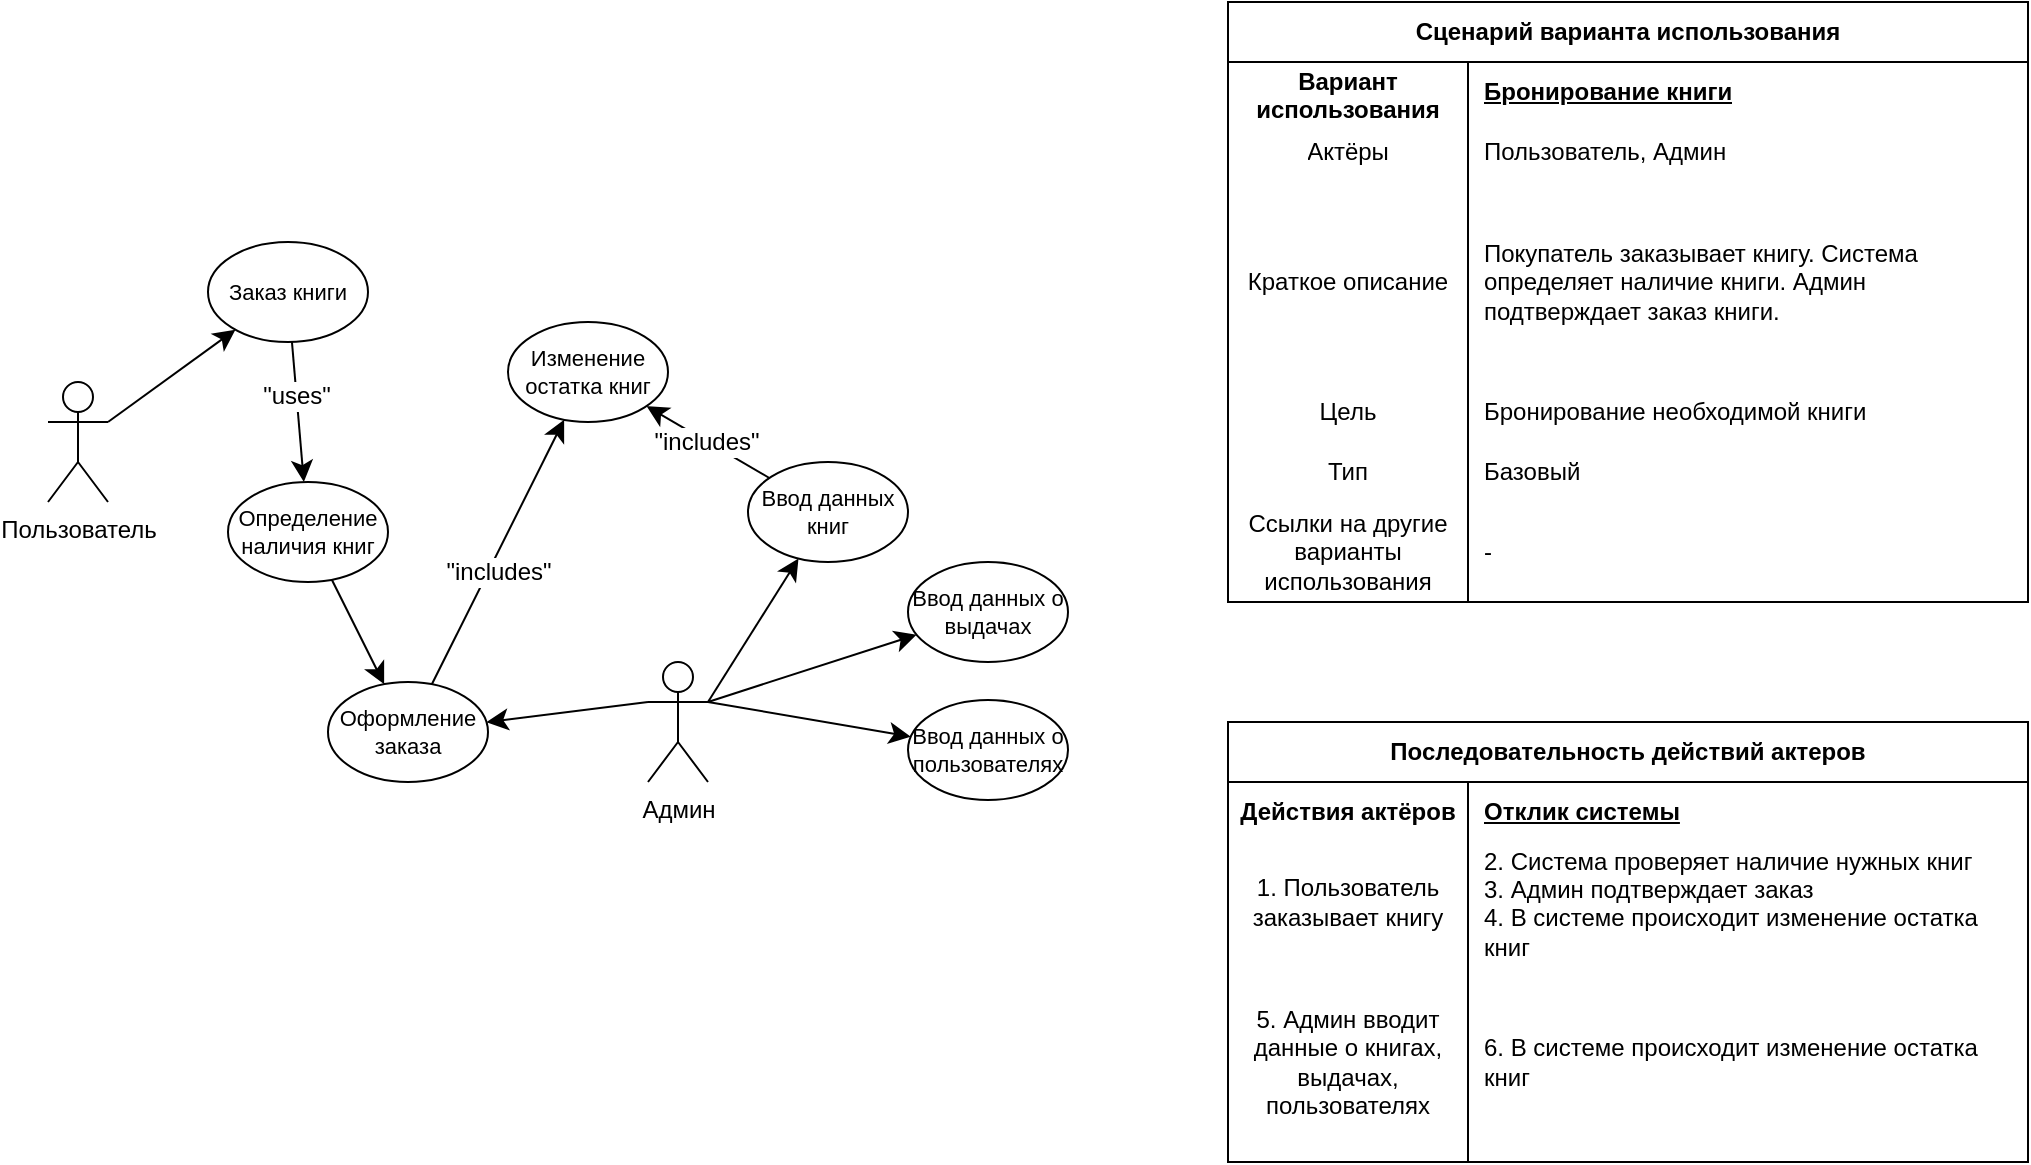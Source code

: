 <mxfile version="23.1.5" type="device">
  <diagram name="Страница — 1" id="cHAt5ngkdqTrlnWe-Der">
    <mxGraphModel dx="1221" dy="703" grid="1" gridSize="10" guides="1" tooltips="1" connect="1" arrows="1" fold="1" page="1" pageScale="1" pageWidth="1169" pageHeight="827" math="0" shadow="0">
      <root>
        <mxCell id="0" />
        <mxCell id="1" parent="0" />
        <mxCell id="ArWsetm-JMK3BT-e9hQn-11" style="edgeStyle=none;curved=1;rounded=0;orthogonalLoop=1;jettySize=auto;html=1;exitX=1;exitY=0.333;exitDx=0;exitDy=0;exitPerimeter=0;fontSize=12;startSize=8;endSize=8;" edge="1" parent="1" source="ArWsetm-JMK3BT-e9hQn-2" target="ArWsetm-JMK3BT-e9hQn-4">
          <mxGeometry relative="1" as="geometry" />
        </mxCell>
        <mxCell id="ArWsetm-JMK3BT-e9hQn-2" value="Пользователь" style="shape=umlActor;verticalLabelPosition=bottom;verticalAlign=top;html=1;" vertex="1" parent="1">
          <mxGeometry x="130" y="230" width="30" height="60" as="geometry" />
        </mxCell>
        <mxCell id="ArWsetm-JMK3BT-e9hQn-10" style="edgeStyle=none;curved=1;rounded=0;orthogonalLoop=1;jettySize=auto;html=1;exitX=0;exitY=0.333;exitDx=0;exitDy=0;exitPerimeter=0;fontSize=12;startSize=8;endSize=8;" edge="1" parent="1" source="ArWsetm-JMK3BT-e9hQn-3" target="ArWsetm-JMK3BT-e9hQn-7">
          <mxGeometry relative="1" as="geometry" />
        </mxCell>
        <mxCell id="ArWsetm-JMK3BT-e9hQn-13" style="edgeStyle=none;curved=1;rounded=0;orthogonalLoop=1;jettySize=auto;html=1;exitX=1;exitY=0.333;exitDx=0;exitDy=0;exitPerimeter=0;fontSize=12;startSize=8;endSize=8;" edge="1" parent="1" source="ArWsetm-JMK3BT-e9hQn-3" target="ArWsetm-JMK3BT-e9hQn-12">
          <mxGeometry relative="1" as="geometry" />
        </mxCell>
        <mxCell id="ArWsetm-JMK3BT-e9hQn-17" style="edgeStyle=none;curved=1;rounded=0;orthogonalLoop=1;jettySize=auto;html=1;exitX=1;exitY=0.333;exitDx=0;exitDy=0;exitPerimeter=0;fontSize=12;startSize=8;endSize=8;" edge="1" parent="1" source="ArWsetm-JMK3BT-e9hQn-3" target="ArWsetm-JMK3BT-e9hQn-16">
          <mxGeometry relative="1" as="geometry" />
        </mxCell>
        <mxCell id="ArWsetm-JMK3BT-e9hQn-19" style="edgeStyle=none;curved=1;rounded=0;orthogonalLoop=1;jettySize=auto;html=1;exitX=1;exitY=0.333;exitDx=0;exitDy=0;exitPerimeter=0;fontSize=12;startSize=8;endSize=8;" edge="1" parent="1" source="ArWsetm-JMK3BT-e9hQn-3" target="ArWsetm-JMK3BT-e9hQn-18">
          <mxGeometry relative="1" as="geometry" />
        </mxCell>
        <mxCell id="ArWsetm-JMK3BT-e9hQn-3" value="Админ" style="shape=umlActor;verticalLabelPosition=bottom;verticalAlign=top;html=1;" vertex="1" parent="1">
          <mxGeometry x="430" y="370" width="30" height="60" as="geometry" />
        </mxCell>
        <mxCell id="ArWsetm-JMK3BT-e9hQn-6" value="" style="edgeStyle=none;curved=1;rounded=0;orthogonalLoop=1;jettySize=auto;html=1;fontSize=12;startSize=8;endSize=8;" edge="1" parent="1" source="ArWsetm-JMK3BT-e9hQn-4" target="ArWsetm-JMK3BT-e9hQn-5">
          <mxGeometry relative="1" as="geometry" />
        </mxCell>
        <mxCell id="ArWsetm-JMK3BT-e9hQn-14" value="&quot;uses&quot;" style="edgeLabel;html=1;align=center;verticalAlign=middle;resizable=0;points=[];fontSize=12;" vertex="1" connectable="0" parent="ArWsetm-JMK3BT-e9hQn-6">
          <mxGeometry x="-0.247" relative="1" as="geometry">
            <mxPoint as="offset" />
          </mxGeometry>
        </mxCell>
        <mxCell id="ArWsetm-JMK3BT-e9hQn-4" value="Заказ книги" style="ellipse;whiteSpace=wrap;html=1;fontSize=11;" vertex="1" parent="1">
          <mxGeometry x="210" y="160" width="80" height="50" as="geometry" />
        </mxCell>
        <mxCell id="ArWsetm-JMK3BT-e9hQn-92" value="" style="edgeStyle=none;curved=1;rounded=0;orthogonalLoop=1;jettySize=auto;html=1;fontSize=12;startSize=8;endSize=8;" edge="1" parent="1" source="ArWsetm-JMK3BT-e9hQn-5" target="ArWsetm-JMK3BT-e9hQn-7">
          <mxGeometry relative="1" as="geometry" />
        </mxCell>
        <mxCell id="ArWsetm-JMK3BT-e9hQn-5" value="Определение наличия книг" style="ellipse;whiteSpace=wrap;html=1;fontSize=11;" vertex="1" parent="1">
          <mxGeometry x="220" y="280" width="80" height="50" as="geometry" />
        </mxCell>
        <mxCell id="ArWsetm-JMK3BT-e9hQn-21" value="" style="edgeStyle=none;curved=1;rounded=0;orthogonalLoop=1;jettySize=auto;html=1;fontSize=12;startSize=8;endSize=8;" edge="1" parent="1" source="ArWsetm-JMK3BT-e9hQn-7" target="ArWsetm-JMK3BT-e9hQn-20">
          <mxGeometry relative="1" as="geometry" />
        </mxCell>
        <mxCell id="ArWsetm-JMK3BT-e9hQn-22" value="&quot;includes&quot;" style="edgeLabel;html=1;align=center;verticalAlign=middle;resizable=0;points=[];fontSize=12;" vertex="1" connectable="0" parent="ArWsetm-JMK3BT-e9hQn-21">
          <mxGeometry x="-0.105" y="-4" relative="1" as="geometry">
            <mxPoint y="1" as="offset" />
          </mxGeometry>
        </mxCell>
        <mxCell id="ArWsetm-JMK3BT-e9hQn-7" value="Оформление заказа" style="ellipse;whiteSpace=wrap;html=1;fontSize=11;" vertex="1" parent="1">
          <mxGeometry x="270" y="380" width="80" height="50" as="geometry" />
        </mxCell>
        <mxCell id="ArWsetm-JMK3BT-e9hQn-23" value="" style="edgeStyle=none;curved=1;rounded=0;orthogonalLoop=1;jettySize=auto;html=1;fontSize=12;startSize=8;endSize=8;" edge="1" parent="1" source="ArWsetm-JMK3BT-e9hQn-12" target="ArWsetm-JMK3BT-e9hQn-20">
          <mxGeometry relative="1" as="geometry" />
        </mxCell>
        <mxCell id="ArWsetm-JMK3BT-e9hQn-24" value="&quot;includes&quot;" style="edgeLabel;html=1;align=center;verticalAlign=middle;resizable=0;points=[];fontSize=12;" vertex="1" connectable="0" parent="ArWsetm-JMK3BT-e9hQn-23">
          <mxGeometry x="0.019" relative="1" as="geometry">
            <mxPoint as="offset" />
          </mxGeometry>
        </mxCell>
        <mxCell id="ArWsetm-JMK3BT-e9hQn-12" value="Ввод данных книг" style="ellipse;whiteSpace=wrap;html=1;fontSize=11;" vertex="1" parent="1">
          <mxGeometry x="480" y="270" width="80" height="50" as="geometry" />
        </mxCell>
        <mxCell id="ArWsetm-JMK3BT-e9hQn-16" value="Ввод данных о выдачах" style="ellipse;whiteSpace=wrap;html=1;fontSize=11;" vertex="1" parent="1">
          <mxGeometry x="560" y="320" width="80" height="50" as="geometry" />
        </mxCell>
        <mxCell id="ArWsetm-JMK3BT-e9hQn-18" value="Ввод данных о пользователях" style="ellipse;whiteSpace=wrap;html=1;fontSize=11;" vertex="1" parent="1">
          <mxGeometry x="560" y="389" width="80" height="50" as="geometry" />
        </mxCell>
        <mxCell id="ArWsetm-JMK3BT-e9hQn-20" value="Изменение остатка книг" style="ellipse;whiteSpace=wrap;html=1;fontSize=11;" vertex="1" parent="1">
          <mxGeometry x="360" y="200" width="80" height="50" as="geometry" />
        </mxCell>
        <mxCell id="ArWsetm-JMK3BT-e9hQn-26" value="Сценарий варианта использования" style="shape=table;startSize=30;container=1;collapsible=1;childLayout=tableLayout;fixedRows=1;rowLines=0;fontStyle=1;align=center;resizeLast=1;html=1;whiteSpace=wrap;" vertex="1" parent="1">
          <mxGeometry x="720" y="40" width="400" height="300" as="geometry" />
        </mxCell>
        <mxCell id="ArWsetm-JMK3BT-e9hQn-27" value="" style="shape=tableRow;horizontal=0;startSize=0;swimlaneHead=0;swimlaneBody=0;fillColor=none;collapsible=0;dropTarget=0;points=[[0,0.5],[1,0.5]];portConstraint=eastwest;top=0;left=0;right=0;bottom=0;html=1;" vertex="1" parent="ArWsetm-JMK3BT-e9hQn-26">
          <mxGeometry y="30" width="400" height="30" as="geometry" />
        </mxCell>
        <mxCell id="ArWsetm-JMK3BT-e9hQn-28" value="Вариант использования" style="shape=partialRectangle;connectable=0;fillColor=none;top=0;left=0;bottom=0;right=0;fontStyle=1;overflow=hidden;html=1;whiteSpace=wrap;" vertex="1" parent="ArWsetm-JMK3BT-e9hQn-27">
          <mxGeometry width="120" height="30" as="geometry">
            <mxRectangle width="120" height="30" as="alternateBounds" />
          </mxGeometry>
        </mxCell>
        <mxCell id="ArWsetm-JMK3BT-e9hQn-29" value="Бронирование книги" style="shape=partialRectangle;connectable=0;fillColor=none;top=0;left=0;bottom=0;right=0;align=left;spacingLeft=6;fontStyle=5;overflow=hidden;html=1;whiteSpace=wrap;" vertex="1" parent="ArWsetm-JMK3BT-e9hQn-27">
          <mxGeometry x="120" width="280" height="30" as="geometry">
            <mxRectangle width="280" height="30" as="alternateBounds" />
          </mxGeometry>
        </mxCell>
        <mxCell id="ArWsetm-JMK3BT-e9hQn-33" value="" style="shape=tableRow;horizontal=0;startSize=0;swimlaneHead=0;swimlaneBody=0;fillColor=none;collapsible=0;dropTarget=0;points=[[0,0.5],[1,0.5]];portConstraint=eastwest;top=0;left=0;right=0;bottom=0;html=1;" vertex="1" parent="ArWsetm-JMK3BT-e9hQn-26">
          <mxGeometry y="60" width="400" height="30" as="geometry" />
        </mxCell>
        <mxCell id="ArWsetm-JMK3BT-e9hQn-34" value="Актёры" style="shape=partialRectangle;connectable=0;fillColor=none;top=0;left=0;bottom=0;right=0;editable=1;overflow=hidden;html=1;whiteSpace=wrap;" vertex="1" parent="ArWsetm-JMK3BT-e9hQn-33">
          <mxGeometry width="120" height="30" as="geometry">
            <mxRectangle width="120" height="30" as="alternateBounds" />
          </mxGeometry>
        </mxCell>
        <mxCell id="ArWsetm-JMK3BT-e9hQn-35" value="Пользователь, Админ" style="shape=partialRectangle;connectable=0;fillColor=none;top=0;left=0;bottom=0;right=0;align=left;spacingLeft=6;overflow=hidden;html=1;whiteSpace=wrap;" vertex="1" parent="ArWsetm-JMK3BT-e9hQn-33">
          <mxGeometry x="120" width="280" height="30" as="geometry">
            <mxRectangle width="280" height="30" as="alternateBounds" />
          </mxGeometry>
        </mxCell>
        <mxCell id="ArWsetm-JMK3BT-e9hQn-36" value="" style="shape=tableRow;horizontal=0;startSize=0;swimlaneHead=0;swimlaneBody=0;fillColor=none;collapsible=0;dropTarget=0;points=[[0,0.5],[1,0.5]];portConstraint=eastwest;top=0;left=0;right=0;bottom=0;html=1;" vertex="1" parent="ArWsetm-JMK3BT-e9hQn-26">
          <mxGeometry y="90" width="400" height="100" as="geometry" />
        </mxCell>
        <mxCell id="ArWsetm-JMK3BT-e9hQn-37" value="Краткое описание" style="shape=partialRectangle;connectable=0;fillColor=none;top=0;left=0;bottom=0;right=0;editable=1;overflow=hidden;html=1;whiteSpace=wrap;" vertex="1" parent="ArWsetm-JMK3BT-e9hQn-36">
          <mxGeometry width="120" height="100" as="geometry">
            <mxRectangle width="120" height="100" as="alternateBounds" />
          </mxGeometry>
        </mxCell>
        <mxCell id="ArWsetm-JMK3BT-e9hQn-38" value="Покупатель заказывает книгу. Система определяет наличие книги. Админ подтверждает заказ книги." style="shape=partialRectangle;connectable=0;fillColor=none;top=0;left=0;bottom=0;right=0;align=left;spacingLeft=6;overflow=hidden;html=1;whiteSpace=wrap;" vertex="1" parent="ArWsetm-JMK3BT-e9hQn-36">
          <mxGeometry x="120" width="280" height="100" as="geometry">
            <mxRectangle width="280" height="100" as="alternateBounds" />
          </mxGeometry>
        </mxCell>
        <mxCell id="ArWsetm-JMK3BT-e9hQn-89" value="" style="shape=tableRow;horizontal=0;startSize=0;swimlaneHead=0;swimlaneBody=0;fillColor=none;collapsible=0;dropTarget=0;points=[[0,0.5],[1,0.5]];portConstraint=eastwest;top=0;left=0;right=0;bottom=0;html=1;" vertex="1" parent="ArWsetm-JMK3BT-e9hQn-26">
          <mxGeometry y="190" width="400" height="30" as="geometry" />
        </mxCell>
        <mxCell id="ArWsetm-JMK3BT-e9hQn-90" value="Цель" style="shape=partialRectangle;connectable=0;fillColor=none;top=0;left=0;bottom=0;right=0;editable=1;overflow=hidden;html=1;whiteSpace=wrap;" vertex="1" parent="ArWsetm-JMK3BT-e9hQn-89">
          <mxGeometry width="120" height="30" as="geometry">
            <mxRectangle width="120" height="30" as="alternateBounds" />
          </mxGeometry>
        </mxCell>
        <mxCell id="ArWsetm-JMK3BT-e9hQn-91" value="Бронирование необходимой книги" style="shape=partialRectangle;connectable=0;fillColor=none;top=0;left=0;bottom=0;right=0;align=left;spacingLeft=6;overflow=hidden;html=1;whiteSpace=wrap;" vertex="1" parent="ArWsetm-JMK3BT-e9hQn-89">
          <mxGeometry x="120" width="280" height="30" as="geometry">
            <mxRectangle width="280" height="30" as="alternateBounds" />
          </mxGeometry>
        </mxCell>
        <mxCell id="ArWsetm-JMK3BT-e9hQn-93" value="" style="shape=tableRow;horizontal=0;startSize=0;swimlaneHead=0;swimlaneBody=0;fillColor=none;collapsible=0;dropTarget=0;points=[[0,0.5],[1,0.5]];portConstraint=eastwest;top=0;left=0;right=0;bottom=0;html=1;" vertex="1" parent="ArWsetm-JMK3BT-e9hQn-26">
          <mxGeometry y="220" width="400" height="30" as="geometry" />
        </mxCell>
        <mxCell id="ArWsetm-JMK3BT-e9hQn-94" value="Тип" style="shape=partialRectangle;connectable=0;fillColor=none;top=0;left=0;bottom=0;right=0;editable=1;overflow=hidden;html=1;whiteSpace=wrap;" vertex="1" parent="ArWsetm-JMK3BT-e9hQn-93">
          <mxGeometry width="120" height="30" as="geometry">
            <mxRectangle width="120" height="30" as="alternateBounds" />
          </mxGeometry>
        </mxCell>
        <mxCell id="ArWsetm-JMK3BT-e9hQn-95" value="Базовый" style="shape=partialRectangle;connectable=0;fillColor=none;top=0;left=0;bottom=0;right=0;align=left;spacingLeft=6;overflow=hidden;html=1;whiteSpace=wrap;" vertex="1" parent="ArWsetm-JMK3BT-e9hQn-93">
          <mxGeometry x="120" width="280" height="30" as="geometry">
            <mxRectangle width="280" height="30" as="alternateBounds" />
          </mxGeometry>
        </mxCell>
        <mxCell id="ArWsetm-JMK3BT-e9hQn-96" value="" style="shape=tableRow;horizontal=0;startSize=0;swimlaneHead=0;swimlaneBody=0;fillColor=none;collapsible=0;dropTarget=0;points=[[0,0.5],[1,0.5]];portConstraint=eastwest;top=0;left=0;right=0;bottom=0;html=1;" vertex="1" parent="ArWsetm-JMK3BT-e9hQn-26">
          <mxGeometry y="250" width="400" height="50" as="geometry" />
        </mxCell>
        <mxCell id="ArWsetm-JMK3BT-e9hQn-97" value="Ссылки на другие варианты&lt;br/&gt;использования" style="shape=partialRectangle;connectable=0;fillColor=none;top=0;left=0;bottom=0;right=0;editable=1;overflow=hidden;html=1;whiteSpace=wrap;" vertex="1" parent="ArWsetm-JMK3BT-e9hQn-96">
          <mxGeometry width="120" height="50" as="geometry">
            <mxRectangle width="120" height="50" as="alternateBounds" />
          </mxGeometry>
        </mxCell>
        <mxCell id="ArWsetm-JMK3BT-e9hQn-98" value="-" style="shape=partialRectangle;connectable=0;fillColor=none;top=0;left=0;bottom=0;right=0;align=left;spacingLeft=6;overflow=hidden;html=1;whiteSpace=wrap;" vertex="1" parent="ArWsetm-JMK3BT-e9hQn-96">
          <mxGeometry x="120" width="280" height="50" as="geometry">
            <mxRectangle width="280" height="50" as="alternateBounds" />
          </mxGeometry>
        </mxCell>
        <mxCell id="ArWsetm-JMK3BT-e9hQn-102" value="Последовательность действий актеров" style="shape=table;startSize=30;container=1;collapsible=1;childLayout=tableLayout;fixedRows=1;rowLines=0;fontStyle=1;align=center;resizeLast=1;html=1;whiteSpace=wrap;" vertex="1" parent="1">
          <mxGeometry x="720" y="400" width="400" height="220" as="geometry" />
        </mxCell>
        <mxCell id="ArWsetm-JMK3BT-e9hQn-103" value="" style="shape=tableRow;horizontal=0;startSize=0;swimlaneHead=0;swimlaneBody=0;fillColor=none;collapsible=0;dropTarget=0;points=[[0,0.5],[1,0.5]];portConstraint=eastwest;top=0;left=0;right=0;bottom=0;html=1;" vertex="1" parent="ArWsetm-JMK3BT-e9hQn-102">
          <mxGeometry y="30" width="400" height="30" as="geometry" />
        </mxCell>
        <mxCell id="ArWsetm-JMK3BT-e9hQn-104" value="Действия актёров" style="shape=partialRectangle;connectable=0;fillColor=none;top=0;left=0;bottom=0;right=0;fontStyle=1;overflow=hidden;html=1;whiteSpace=wrap;" vertex="1" parent="ArWsetm-JMK3BT-e9hQn-103">
          <mxGeometry width="120" height="30" as="geometry">
            <mxRectangle width="120" height="30" as="alternateBounds" />
          </mxGeometry>
        </mxCell>
        <mxCell id="ArWsetm-JMK3BT-e9hQn-105" value="Отклик системы" style="shape=partialRectangle;connectable=0;fillColor=none;top=0;left=0;bottom=0;right=0;align=left;spacingLeft=6;fontStyle=5;overflow=hidden;html=1;whiteSpace=wrap;" vertex="1" parent="ArWsetm-JMK3BT-e9hQn-103">
          <mxGeometry x="120" width="280" height="30" as="geometry">
            <mxRectangle width="280" height="30" as="alternateBounds" />
          </mxGeometry>
        </mxCell>
        <mxCell id="ArWsetm-JMK3BT-e9hQn-106" value="" style="shape=tableRow;horizontal=0;startSize=0;swimlaneHead=0;swimlaneBody=0;fillColor=none;collapsible=0;dropTarget=0;points=[[0,0.5],[1,0.5]];portConstraint=eastwest;top=0;left=0;right=0;bottom=0;html=1;" vertex="1" parent="ArWsetm-JMK3BT-e9hQn-102">
          <mxGeometry y="60" width="400" height="60" as="geometry" />
        </mxCell>
        <mxCell id="ArWsetm-JMK3BT-e9hQn-107" value="1. Пользователь заказывает книгу" style="shape=partialRectangle;connectable=0;fillColor=none;top=0;left=0;bottom=0;right=0;editable=1;overflow=hidden;html=1;whiteSpace=wrap;" vertex="1" parent="ArWsetm-JMK3BT-e9hQn-106">
          <mxGeometry width="120" height="60" as="geometry">
            <mxRectangle width="120" height="60" as="alternateBounds" />
          </mxGeometry>
        </mxCell>
        <mxCell id="ArWsetm-JMK3BT-e9hQn-108" value="2. Система&amp;nbsp;проверяет наличие нужных книг&lt;br&gt;3. Админ подтверждает заказ&lt;br&gt;4. В системе происходит изменение остатка книг" style="shape=partialRectangle;connectable=0;fillColor=none;top=0;left=0;bottom=0;right=0;align=left;spacingLeft=6;overflow=hidden;html=1;whiteSpace=wrap;" vertex="1" parent="ArWsetm-JMK3BT-e9hQn-106">
          <mxGeometry x="120" width="280" height="60" as="geometry">
            <mxRectangle width="280" height="60" as="alternateBounds" />
          </mxGeometry>
        </mxCell>
        <mxCell id="ArWsetm-JMK3BT-e9hQn-109" value="" style="shape=tableRow;horizontal=0;startSize=0;swimlaneHead=0;swimlaneBody=0;fillColor=none;collapsible=0;dropTarget=0;points=[[0,0.5],[1,0.5]];portConstraint=eastwest;top=0;left=0;right=0;bottom=0;html=1;" vertex="1" parent="ArWsetm-JMK3BT-e9hQn-102">
          <mxGeometry y="120" width="400" height="100" as="geometry" />
        </mxCell>
        <mxCell id="ArWsetm-JMK3BT-e9hQn-110" value="5. Админ вводит данные о книгах, выдачах, пользователях" style="shape=partialRectangle;connectable=0;fillColor=none;top=0;left=0;bottom=0;right=0;editable=1;overflow=hidden;html=1;whiteSpace=wrap;" vertex="1" parent="ArWsetm-JMK3BT-e9hQn-109">
          <mxGeometry width="120" height="100" as="geometry">
            <mxRectangle width="120" height="100" as="alternateBounds" />
          </mxGeometry>
        </mxCell>
        <mxCell id="ArWsetm-JMK3BT-e9hQn-111" value="6. В системе происходит изменение остатка книг" style="shape=partialRectangle;connectable=0;fillColor=none;top=0;left=0;bottom=0;right=0;align=left;spacingLeft=6;overflow=hidden;html=1;whiteSpace=wrap;" vertex="1" parent="ArWsetm-JMK3BT-e9hQn-109">
          <mxGeometry x="120" width="280" height="100" as="geometry">
            <mxRectangle width="280" height="100" as="alternateBounds" />
          </mxGeometry>
        </mxCell>
      </root>
    </mxGraphModel>
  </diagram>
</mxfile>
